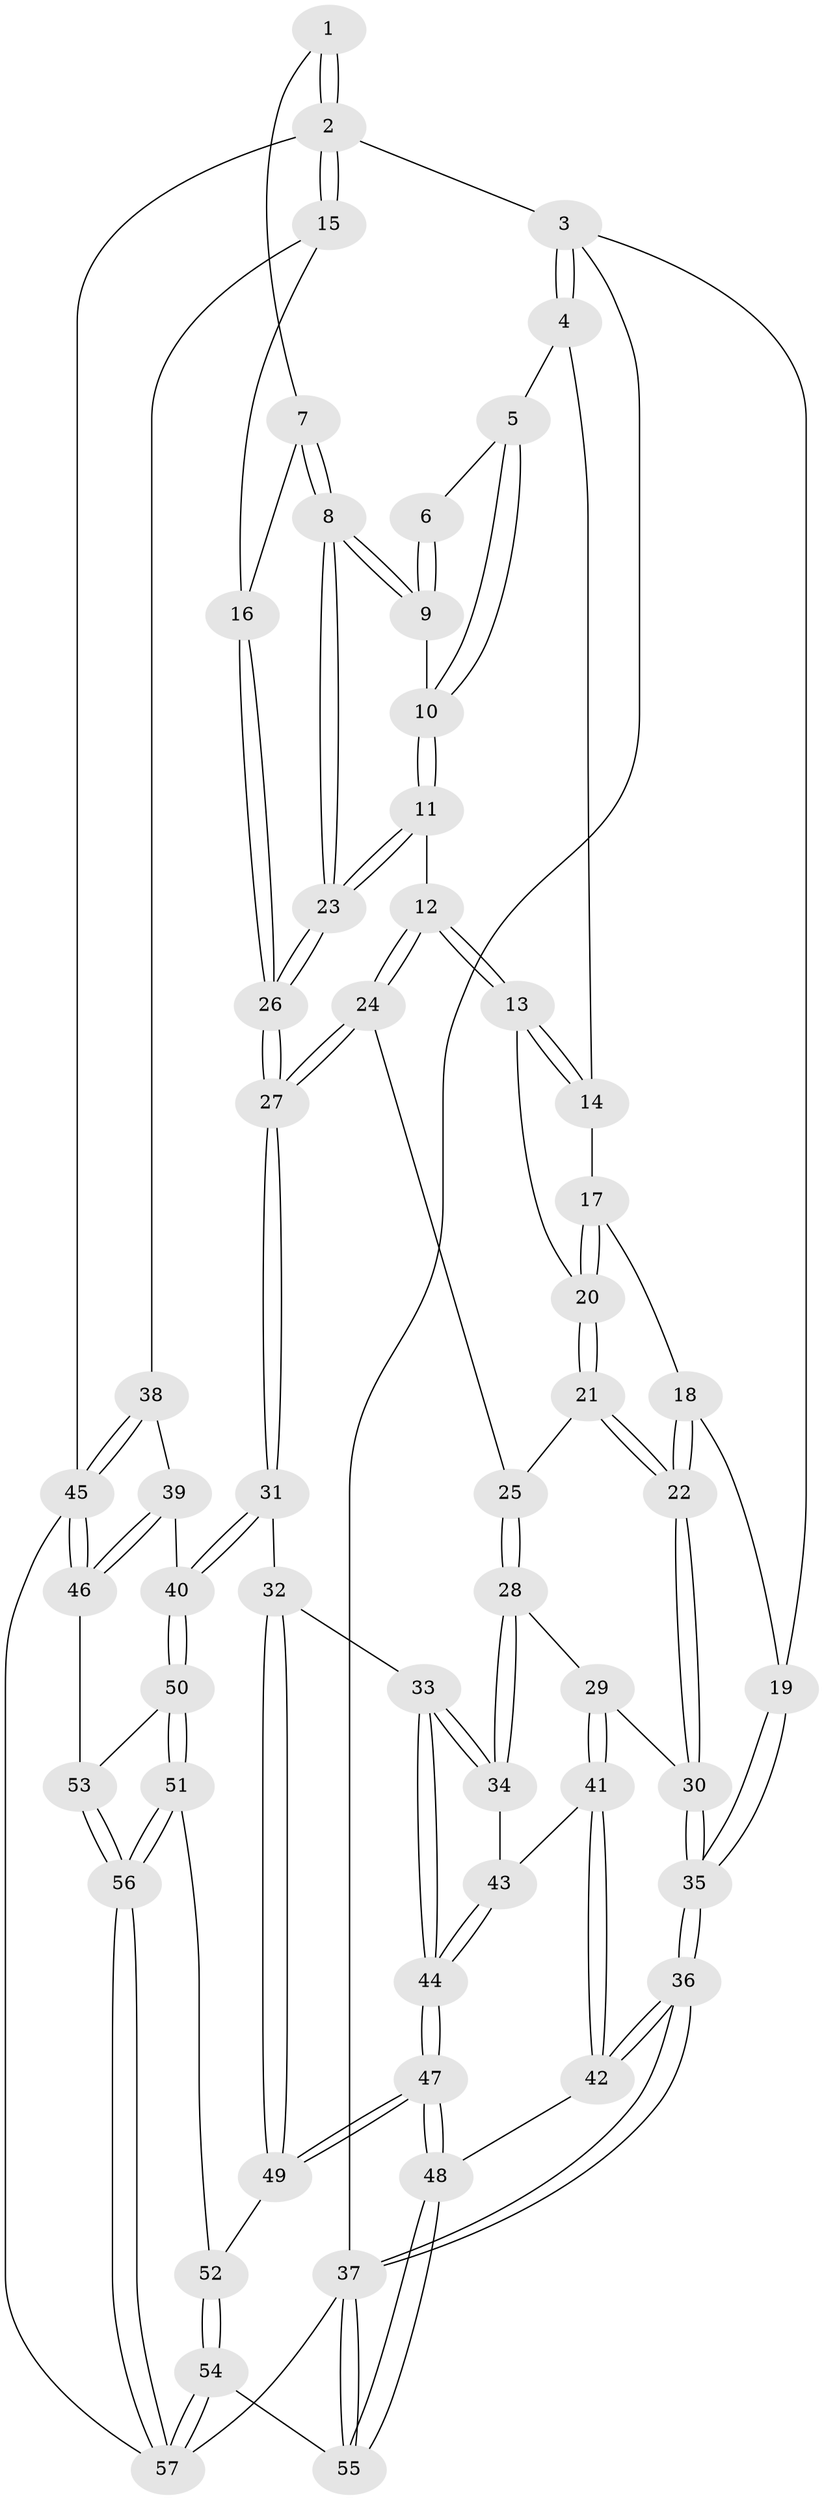 // Generated by graph-tools (version 1.1) at 2025/17/03/09/25 04:17:03]
// undirected, 57 vertices, 139 edges
graph export_dot {
graph [start="1"]
  node [color=gray90,style=filled];
  1 [pos="+1+0"];
  2 [pos="+1+0"];
  3 [pos="+0+0"];
  4 [pos="+0.03932019089264689+0"];
  5 [pos="+0.2686897005641206+0"];
  6 [pos="+0.6287905752384775+0"];
  7 [pos="+0.8580991372208084+0.18923370672176412"];
  8 [pos="+0.6529486913322605+0.30702558575985717"];
  9 [pos="+0.6313235451915838+0.20546919891150306"];
  10 [pos="+0.314260629739633+0.12916599269089513"];
  11 [pos="+0.317842535080051+0.20474327525885702"];
  12 [pos="+0.2857155543795773+0.27233139498456893"];
  13 [pos="+0.24151793596272028+0.2717546654788542"];
  14 [pos="+0.10959626448266345+0.24965808415788762"];
  15 [pos="+1+0.3540288321695265"];
  16 [pos="+0.9917227242117218+0.32944214870921884"];
  17 [pos="+0.09171270968468939+0.27437613550566275"];
  18 [pos="+0.05527730510435716+0.28530902672848485"];
  19 [pos="+0+0.1102750365842788"];
  20 [pos="+0.11934930636603917+0.3252428916334209"];
  21 [pos="+0.12369768462491314+0.38929798567260837"];
  22 [pos="+0.03388725925983179+0.4291933627575206"];
  23 [pos="+0.6389212193762434+0.3650052703536886"];
  24 [pos="+0.28328089683536917+0.3355532520500702"];
  25 [pos="+0.2448269396090631+0.4043936769304446"];
  26 [pos="+0.649790137661381+0.4758036049889959"];
  27 [pos="+0.64026143930265+0.5177401789865645"];
  28 [pos="+0.24735926653679893+0.4318847269736266"];
  29 [pos="+0.10048512175094179+0.5607466877514617"];
  30 [pos="+0+0.467244218409629"];
  31 [pos="+0.6398536927358589+0.534143396091777"];
  32 [pos="+0.5841582551301306+0.5688169258849927"];
  33 [pos="+0.4329852599362504+0.5686202414790545"];
  34 [pos="+0.32428313003899917+0.5526000881286114"];
  35 [pos="+0+0.45942005962122584"];
  36 [pos="+0+0.7703079547162109"];
  37 [pos="+0+1"];
  38 [pos="+1+0.4630401277238937"];
  39 [pos="+0.8323056827615977+0.5557172877913924"];
  40 [pos="+0.6451139436533674+0.5386829816064729"];
  41 [pos="+0.11745658333958026+0.6035246593486787"];
  42 [pos="+0.09169707222924199+0.690204100900683"];
  43 [pos="+0.26284943455575943+0.6053748174943155"];
  44 [pos="+0.2667542931158483+0.7783682773701979"];
  45 [pos="+1+0.8103131912853171"];
  46 [pos="+1+0.8040554788952295"];
  47 [pos="+0.25396132562624335+0.8590326358334625"];
  48 [pos="+0.23195890637216335+0.8824549079640026"];
  49 [pos="+0.47956460507793136+0.7636189942476188"];
  50 [pos="+0.6989429316541362+0.6443447567661913"];
  51 [pos="+0.6481963563357697+0.9636110584874577"];
  52 [pos="+0.5335676796419835+0.8916816779515724"];
  53 [pos="+0.8894140888194648+0.8292746399188483"];
  54 [pos="+0.24131287621985845+1"];
  55 [pos="+0.1708064960789745+1"];
  56 [pos="+0.7207597109722266+1"];
  57 [pos="+0.721011800597557+1"];
  1 -- 2;
  1 -- 2;
  1 -- 7;
  2 -- 3;
  2 -- 15;
  2 -- 15;
  2 -- 45;
  3 -- 4;
  3 -- 4;
  3 -- 19;
  3 -- 37;
  4 -- 5;
  4 -- 14;
  5 -- 6;
  5 -- 10;
  5 -- 10;
  6 -- 9;
  6 -- 9;
  7 -- 8;
  7 -- 8;
  7 -- 16;
  8 -- 9;
  8 -- 9;
  8 -- 23;
  8 -- 23;
  9 -- 10;
  10 -- 11;
  10 -- 11;
  11 -- 12;
  11 -- 23;
  11 -- 23;
  12 -- 13;
  12 -- 13;
  12 -- 24;
  12 -- 24;
  13 -- 14;
  13 -- 14;
  13 -- 20;
  14 -- 17;
  15 -- 16;
  15 -- 38;
  16 -- 26;
  16 -- 26;
  17 -- 18;
  17 -- 20;
  17 -- 20;
  18 -- 19;
  18 -- 22;
  18 -- 22;
  19 -- 35;
  19 -- 35;
  20 -- 21;
  20 -- 21;
  21 -- 22;
  21 -- 22;
  21 -- 25;
  22 -- 30;
  22 -- 30;
  23 -- 26;
  23 -- 26;
  24 -- 25;
  24 -- 27;
  24 -- 27;
  25 -- 28;
  25 -- 28;
  26 -- 27;
  26 -- 27;
  27 -- 31;
  27 -- 31;
  28 -- 29;
  28 -- 34;
  28 -- 34;
  29 -- 30;
  29 -- 41;
  29 -- 41;
  30 -- 35;
  30 -- 35;
  31 -- 32;
  31 -- 40;
  31 -- 40;
  32 -- 33;
  32 -- 49;
  32 -- 49;
  33 -- 34;
  33 -- 34;
  33 -- 44;
  33 -- 44;
  34 -- 43;
  35 -- 36;
  35 -- 36;
  36 -- 37;
  36 -- 37;
  36 -- 42;
  36 -- 42;
  37 -- 55;
  37 -- 55;
  37 -- 57;
  38 -- 39;
  38 -- 45;
  38 -- 45;
  39 -- 40;
  39 -- 46;
  39 -- 46;
  40 -- 50;
  40 -- 50;
  41 -- 42;
  41 -- 42;
  41 -- 43;
  42 -- 48;
  43 -- 44;
  43 -- 44;
  44 -- 47;
  44 -- 47;
  45 -- 46;
  45 -- 46;
  45 -- 57;
  46 -- 53;
  47 -- 48;
  47 -- 48;
  47 -- 49;
  47 -- 49;
  48 -- 55;
  48 -- 55;
  49 -- 52;
  50 -- 51;
  50 -- 51;
  50 -- 53;
  51 -- 52;
  51 -- 56;
  51 -- 56;
  52 -- 54;
  52 -- 54;
  53 -- 56;
  53 -- 56;
  54 -- 55;
  54 -- 57;
  54 -- 57;
  56 -- 57;
  56 -- 57;
}

